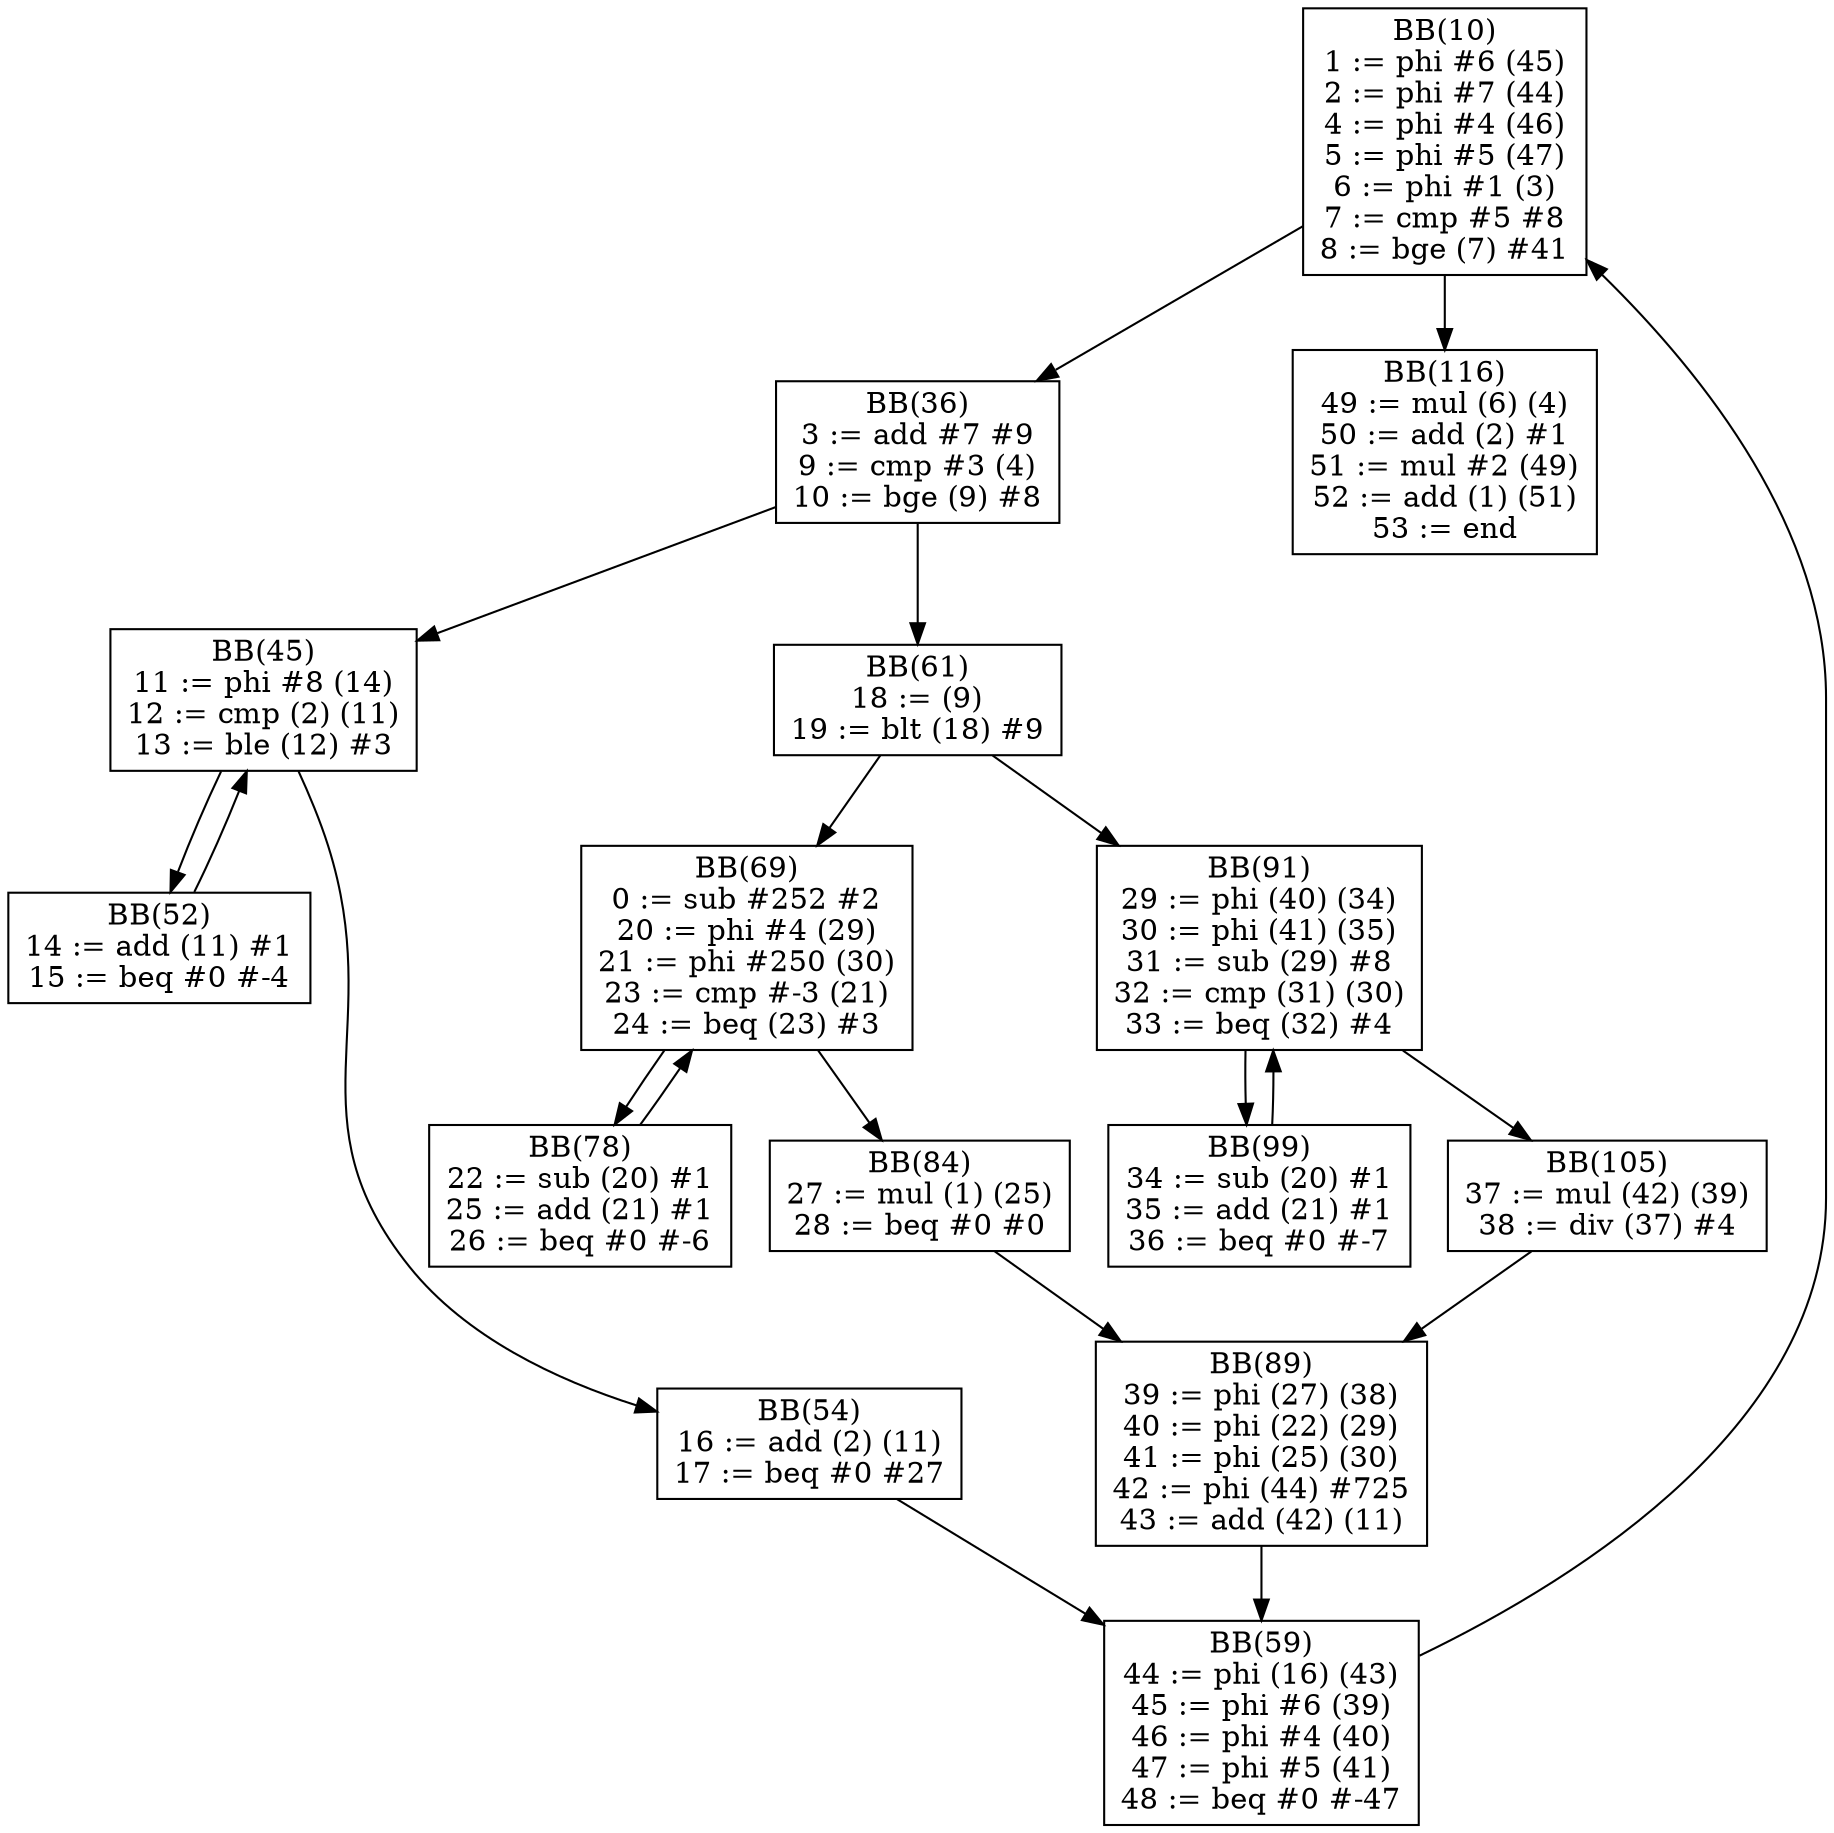 digraph cfg {
BB10[shape = box, label = "BB(10)\n" + "1 := phi #6 (45)\n" + "2 := phi #7 (44)\n" + "4 := phi #4 (46)\n" + "5 := phi #5 (47)\n" + "6 := phi #1 (3)\n" + "7 := cmp #5 #8\n" + "8 := bge (7) #41\n"];
BB36[shape = box, label = "BB(36)\n" + "3 := add #7 #9\n" + "9 := cmp #3 (4)\n" + "10 := bge (9) #8\n"];
BB116[shape = box, label = "BB(116)\n" + "49 := mul (6) (4)\n" + "50 := add (2) #1\n" + "51 := mul #2 (49)\n" + "52 := add (1) (51)\n" + "53 := end\n"];
BB45[shape = box, label = "BB(45)\n" + "11 := phi #8 (14)\n" + "12 := cmp (2) (11)\n" + "13 := ble (12) #3\n"];
BB61[shape = box, label = "BB(61)\n" + "18 := (9)\n" + "19 := blt (18) #9\n"];
BB52[shape = box, label = "BB(52)\n" + "14 := add (11) #1\n" + "15 := beq #0 #-4\n"];
BB54[shape = box, label = "BB(54)\n" + "16 := add (2) (11)\n" + "17 := beq #0 #27\n"];
BB69[shape = box, label = "BB(69)\n" + "0 := sub #252 #2\n" + "20 := phi #4 (29)\n" + "21 := phi #250 (30)\n" + "23 := cmp #-3 (21)\n" + "24 := beq (23) #3\n"];
BB91[shape = box, label = "BB(91)\n" + "29 := phi (40) (34)\n" + "30 := phi (41) (35)\n" + "31 := sub (29) #8\n" + "32 := cmp (31) (30)\n" + "33 := beq (32) #4\n"];
BB59[shape = box, label = "BB(59)\n" + "44 := phi (16) (43)\n" + "45 := phi #6 (39)\n" + "46 := phi #4 (40)\n" + "47 := phi #5 (41)\n" + "48 := beq #0 #-47\n"];
BB78[shape = box, label = "BB(78)\n" + "22 := sub (20) #1\n" + "25 := add (21) #1\n" + "26 := beq #0 #-6\n"];
BB84[shape = box, label = "BB(84)\n" + "27 := mul (1) (25)\n" + "28 := beq #0 #0\n"];
BB99[shape = box, label = "BB(99)\n" + "34 := sub (20) #1\n" + "35 := add (21) #1\n" + "36 := beq #0 #-7\n"];
BB105[shape = box, label = "BB(105)\n" + "37 := mul (42) (39)\n" + "38 := div (37) #4\n"];
BB89[shape = box, label = "BB(89)\n" + "39 := phi (27) (38)\n" + "40 := phi (22) (29)\n" + "41 := phi (25) (30)\n" + "42 := phi (44) #725\n" + "43 := add (42) (11)\n"];
BB10 -> BB36;
BB10 -> BB116;
BB36 -> BB45;
BB36 -> BB61;
BB45 -> BB52;
BB45 -> BB54;
BB61 -> BB69;
BB61 -> BB91;
BB52 -> BB45;
BB54 -> BB59;
BB69 -> BB78;
BB69 -> BB84;
BB91 -> BB99;
BB91 -> BB105;
BB59 -> BB10;
BB78 -> BB69;
BB84 -> BB89;
BB99 -> BB91;
BB105 -> BB89;
BB89 -> BB59;
}
